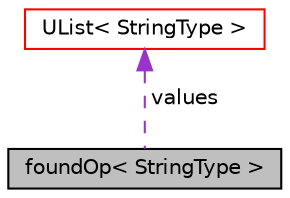 digraph "foundOp&lt; StringType &gt;"
{
  bgcolor="transparent";
  edge [fontname="Helvetica",fontsize="10",labelfontname="Helvetica",labelfontsize="10"];
  node [fontname="Helvetica",fontsize="10",shape=record];
  Node1 [label="foundOp\< StringType \>",height=0.2,width=0.4,color="black", fillcolor="grey75", style="filled" fontcolor="black"];
  Node2 -> Node1 [dir="back",color="darkorchid3",fontsize="10",style="dashed",label=" values" ,fontname="Helvetica"];
  Node2 [label="UList\< StringType \>",height=0.2,width=0.4,color="red",URL="$classFoam_1_1UList.html"];
}
